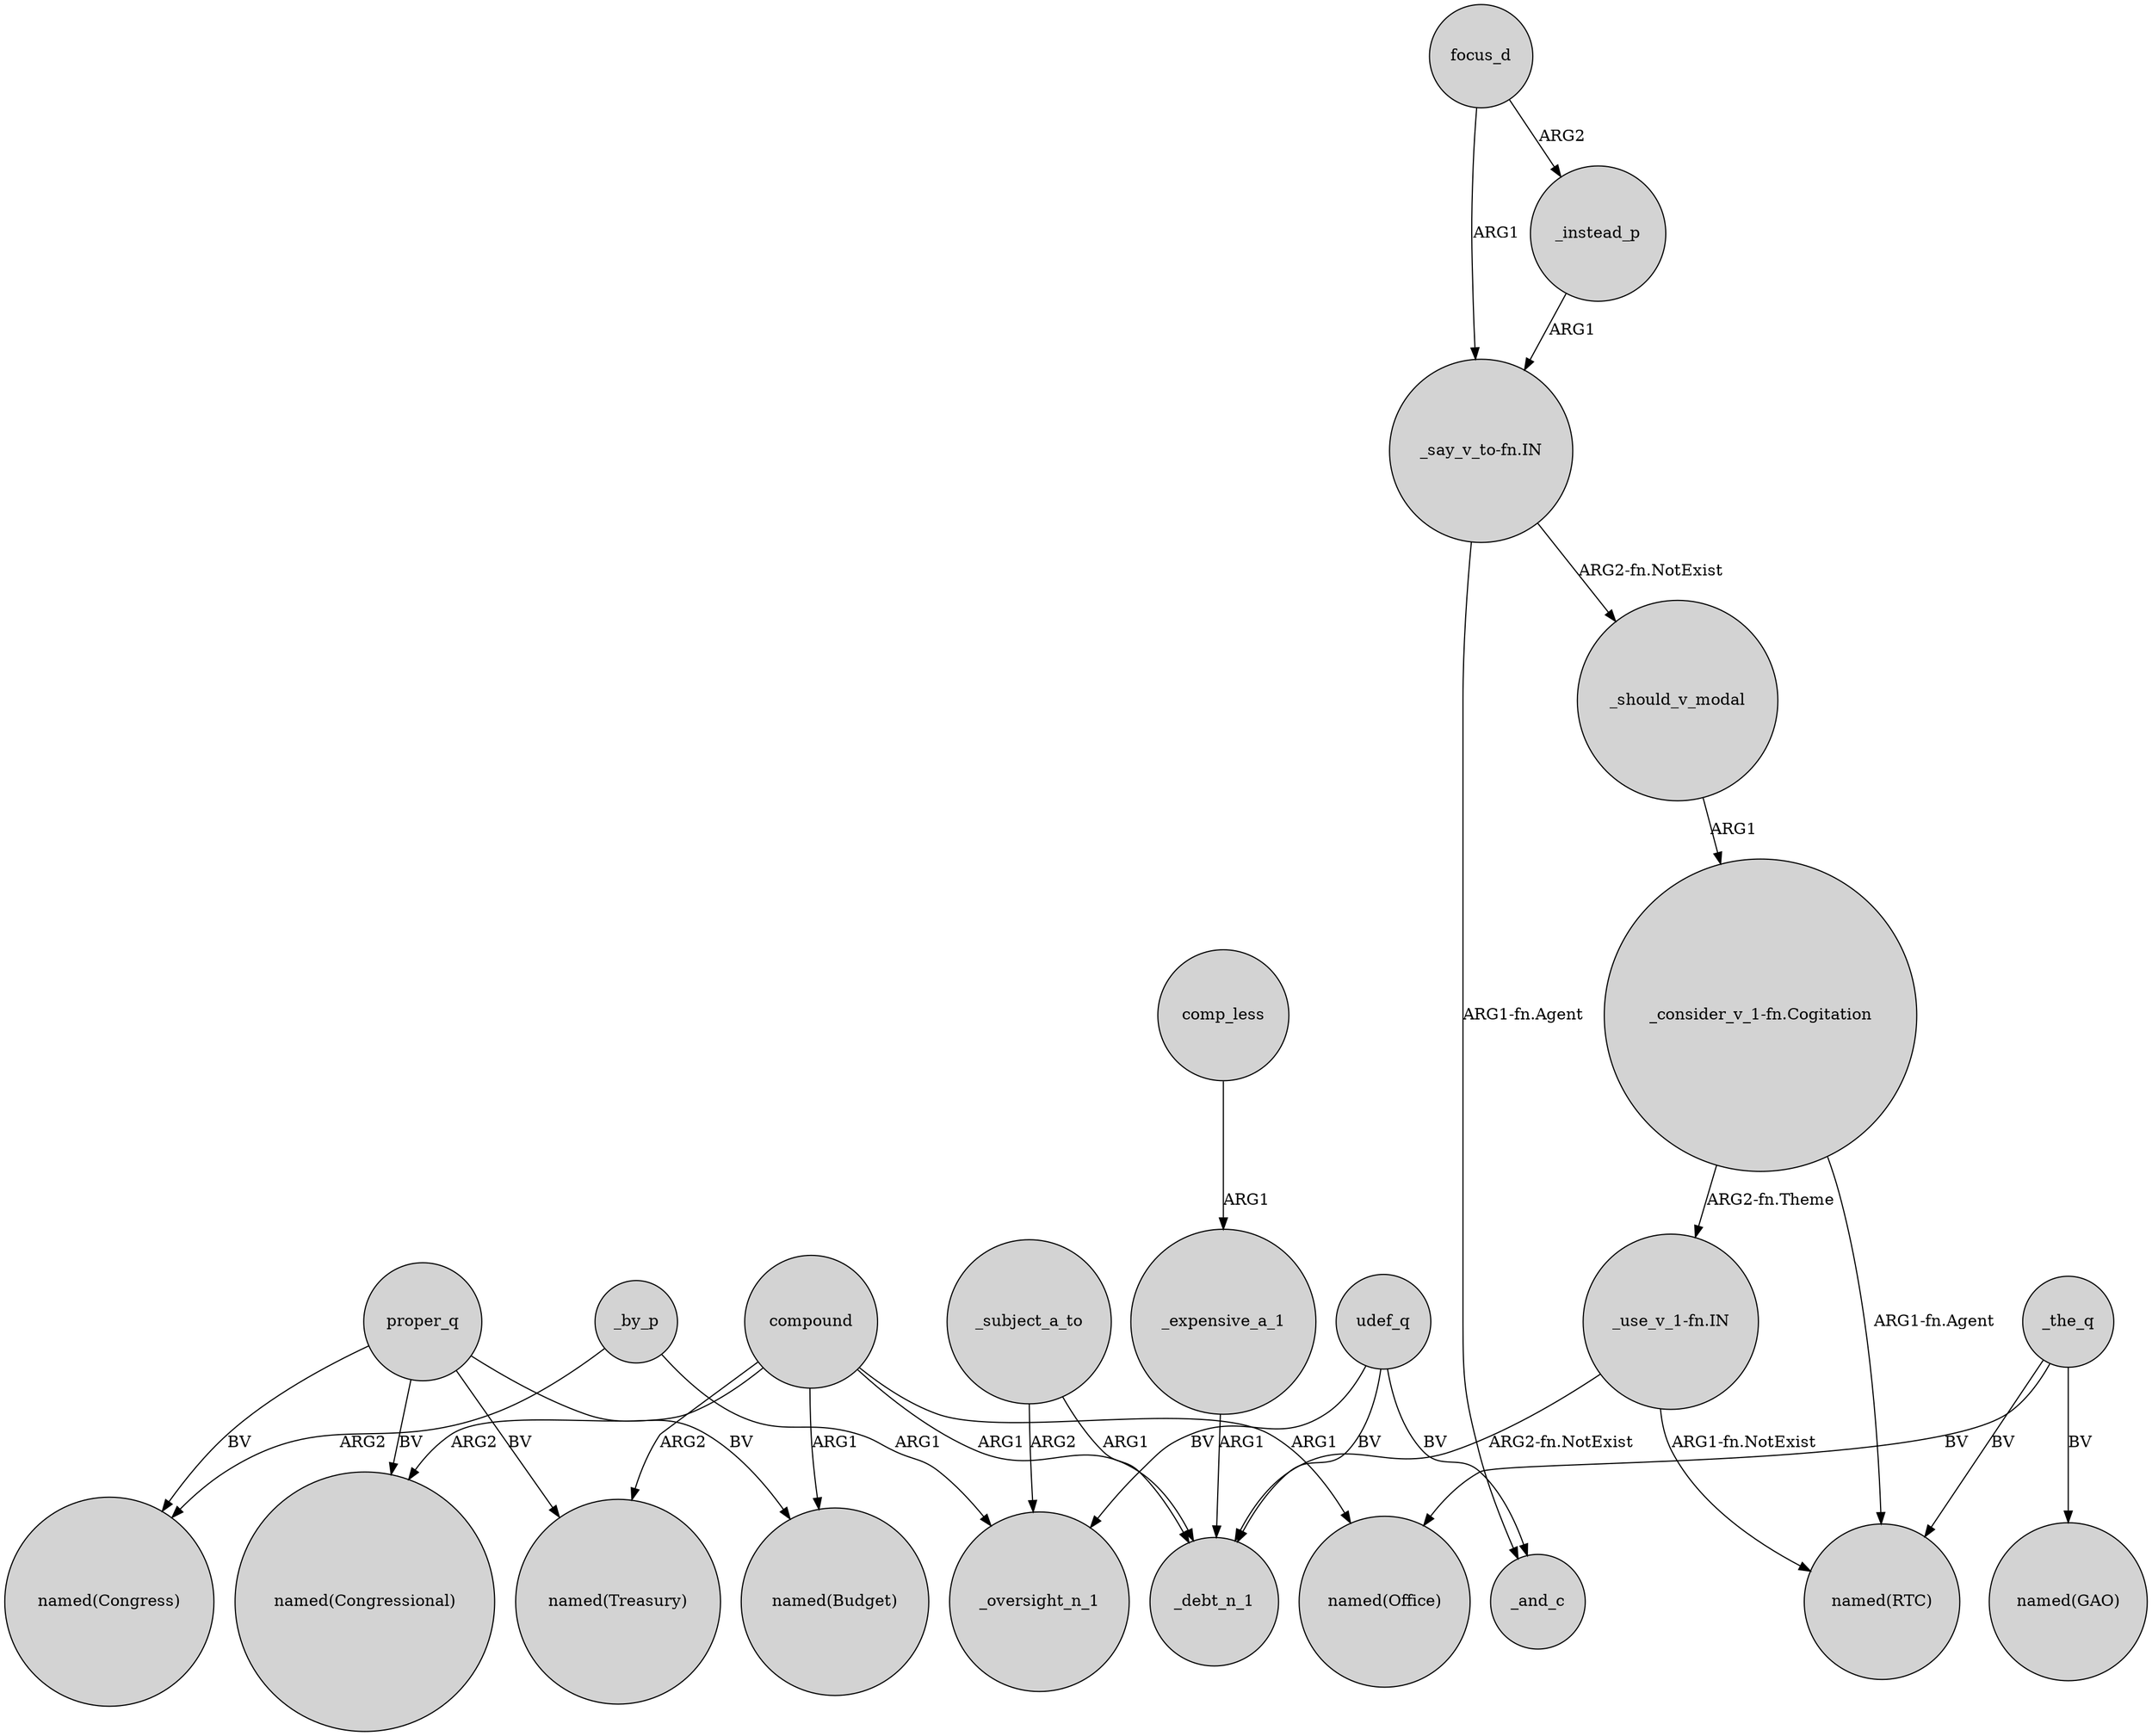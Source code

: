 digraph {
	node [shape=circle style=filled]
	compound -> "named(Treasury)" [label=ARG2]
	compound -> _debt_n_1 [label=ARG1]
	_by_p -> _oversight_n_1 [label=ARG1]
	"_say_v_to-fn.IN" -> _should_v_modal [label="ARG2-fn.NotExist"]
	"_say_v_to-fn.IN" -> _and_c [label="ARG1-fn.Agent"]
	_the_q -> "named(RTC)" [label=BV]
	comp_less -> _expensive_a_1 [label=ARG1]
	udef_q -> _debt_n_1 [label=BV]
	_by_p -> "named(Congress)" [label=ARG2]
	compound -> "named(Office)" [label=ARG1]
	_the_q -> "named(GAO)" [label=BV]
	"_use_v_1-fn.IN" -> _debt_n_1 [label="ARG2-fn.NotExist"]
	udef_q -> _oversight_n_1 [label=BV]
	focus_d -> "_say_v_to-fn.IN" [label=ARG1]
	proper_q -> "named(Congress)" [label=BV]
	compound -> "named(Budget)" [label=ARG1]
	_the_q -> "named(Office)" [label=BV]
	_subject_a_to -> _oversight_n_1 [label=ARG2]
	"_consider_v_1-fn.Cogitation" -> "_use_v_1-fn.IN" [label="ARG2-fn.Theme"]
	proper_q -> "named(Congressional)" [label=BV]
	_subject_a_to -> _debt_n_1 [label=ARG1]
	_instead_p -> "_say_v_to-fn.IN" [label=ARG1]
	"_consider_v_1-fn.Cogitation" -> "named(RTC)" [label="ARG1-fn.Agent"]
	proper_q -> "named(Treasury)" [label=BV]
	"_use_v_1-fn.IN" -> "named(RTC)" [label="ARG1-fn.NotExist"]
	proper_q -> "named(Budget)" [label=BV]
	_should_v_modal -> "_consider_v_1-fn.Cogitation" [label=ARG1]
	_expensive_a_1 -> _debt_n_1 [label=ARG1]
	udef_q -> _and_c [label=BV]
	compound -> "named(Congressional)" [label=ARG2]
	focus_d -> _instead_p [label=ARG2]
}
